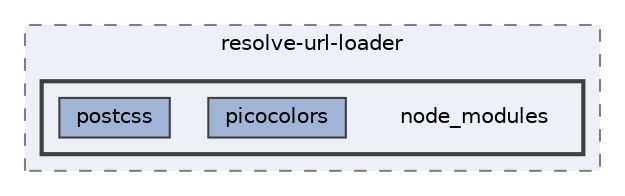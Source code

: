 digraph "pkiclassroomrescheduler/src/main/frontend/node_modules/resolve-url-loader/node_modules"
{
 // LATEX_PDF_SIZE
  bgcolor="transparent";
  edge [fontname=Helvetica,fontsize=10,labelfontname=Helvetica,labelfontsize=10];
  node [fontname=Helvetica,fontsize=10,shape=box,height=0.2,width=0.4];
  compound=true
  subgraph clusterdir_3f7feb0d9e6794e4074fa732308b4484 {
    graph [ bgcolor="#edf0f7", pencolor="grey50", label="resolve-url-loader", fontname=Helvetica,fontsize=10 style="filled,dashed", URL="dir_3f7feb0d9e6794e4074fa732308b4484.html",tooltip=""]
  subgraph clusterdir_25a0b024daaa2cccc9a7e2d99193cf99 {
    graph [ bgcolor="#edf0f7", pencolor="grey25", label="", fontname=Helvetica,fontsize=10 style="filled,bold", URL="dir_25a0b024daaa2cccc9a7e2d99193cf99.html",tooltip=""]
    dir_25a0b024daaa2cccc9a7e2d99193cf99 [shape=plaintext, label="node_modules"];
  dir_3883f850cc1ea3d7e7052070c2f6aa87 [label="picocolors", fillcolor="#a2b4d6", color="grey25", style="filled", URL="dir_3883f850cc1ea3d7e7052070c2f6aa87.html",tooltip=""];
  dir_6e0ffed245c78e2c1d1b17c0a92fd11b [label="postcss", fillcolor="#a2b4d6", color="grey25", style="filled", URL="dir_6e0ffed245c78e2c1d1b17c0a92fd11b.html",tooltip=""];
  }
  }
}

